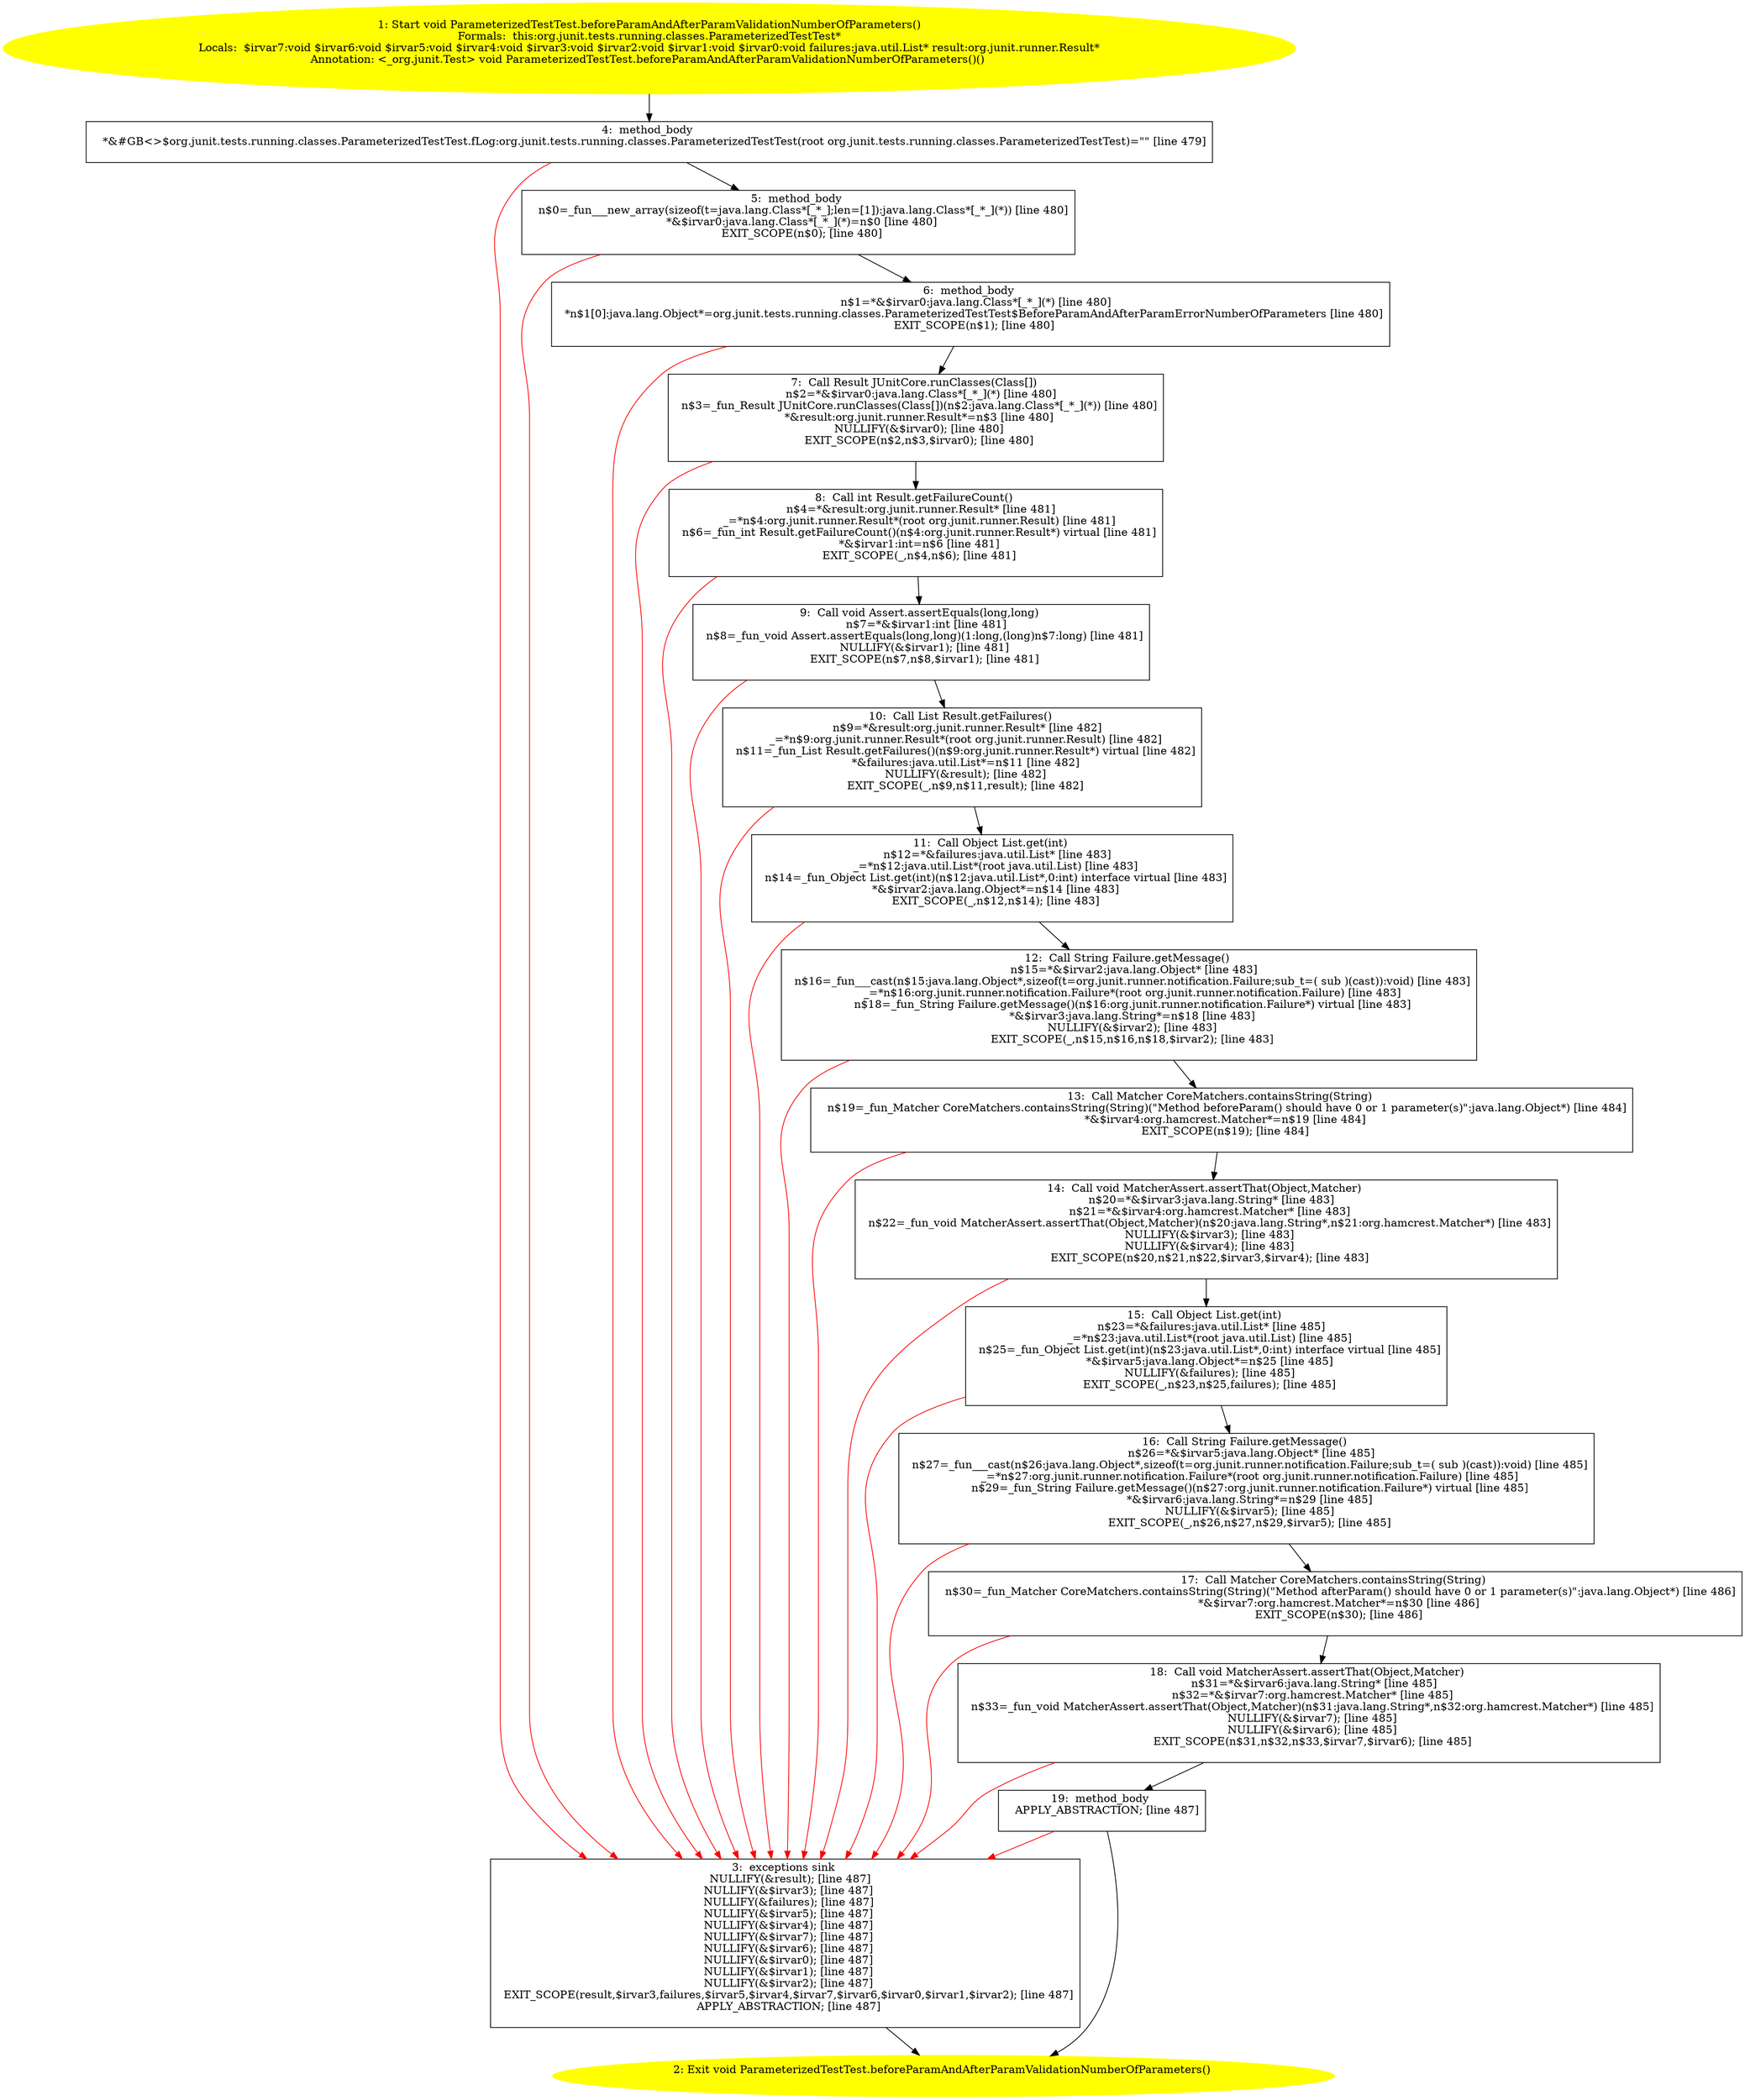 /* @generated */
digraph cfg {
"org.junit.tests.running.classes.ParameterizedTestTest.beforeParamAndAfterParamValidationNumberOfPara.cce24c92e5dc1cbcbe0140690dd11eb2_1" [label="1: Start void ParameterizedTestTest.beforeParamAndAfterParamValidationNumberOfParameters()\nFormals:  this:org.junit.tests.running.classes.ParameterizedTestTest*\nLocals:  $irvar7:void $irvar6:void $irvar5:void $irvar4:void $irvar3:void $irvar2:void $irvar1:void $irvar0:void failures:java.util.List* result:org.junit.runner.Result*\nAnnotation: <_org.junit.Test> void ParameterizedTestTest.beforeParamAndAfterParamValidationNumberOfParameters()() \n  " color=yellow style=filled]
	

	 "org.junit.tests.running.classes.ParameterizedTestTest.beforeParamAndAfterParamValidationNumberOfPara.cce24c92e5dc1cbcbe0140690dd11eb2_1" -> "org.junit.tests.running.classes.ParameterizedTestTest.beforeParamAndAfterParamValidationNumberOfPara.cce24c92e5dc1cbcbe0140690dd11eb2_4" ;
"org.junit.tests.running.classes.ParameterizedTestTest.beforeParamAndAfterParamValidationNumberOfPara.cce24c92e5dc1cbcbe0140690dd11eb2_2" [label="2: Exit void ParameterizedTestTest.beforeParamAndAfterParamValidationNumberOfParameters() \n  " color=yellow style=filled]
	

"org.junit.tests.running.classes.ParameterizedTestTest.beforeParamAndAfterParamValidationNumberOfPara.cce24c92e5dc1cbcbe0140690dd11eb2_3" [label="3:  exceptions sink \n   NULLIFY(&result); [line 487]\n  NULLIFY(&$irvar3); [line 487]\n  NULLIFY(&failures); [line 487]\n  NULLIFY(&$irvar5); [line 487]\n  NULLIFY(&$irvar4); [line 487]\n  NULLIFY(&$irvar7); [line 487]\n  NULLIFY(&$irvar6); [line 487]\n  NULLIFY(&$irvar0); [line 487]\n  NULLIFY(&$irvar1); [line 487]\n  NULLIFY(&$irvar2); [line 487]\n  EXIT_SCOPE(result,$irvar3,failures,$irvar5,$irvar4,$irvar7,$irvar6,$irvar0,$irvar1,$irvar2); [line 487]\n  APPLY_ABSTRACTION; [line 487]\n " shape="box"]
	

	 "org.junit.tests.running.classes.ParameterizedTestTest.beforeParamAndAfterParamValidationNumberOfPara.cce24c92e5dc1cbcbe0140690dd11eb2_3" -> "org.junit.tests.running.classes.ParameterizedTestTest.beforeParamAndAfterParamValidationNumberOfPara.cce24c92e5dc1cbcbe0140690dd11eb2_2" ;
"org.junit.tests.running.classes.ParameterizedTestTest.beforeParamAndAfterParamValidationNumberOfPara.cce24c92e5dc1cbcbe0140690dd11eb2_4" [label="4:  method_body \n   *&#GB<>$org.junit.tests.running.classes.ParameterizedTestTest.fLog:org.junit.tests.running.classes.ParameterizedTestTest(root org.junit.tests.running.classes.ParameterizedTestTest)=\"\" [line 479]\n " shape="box"]
	

	 "org.junit.tests.running.classes.ParameterizedTestTest.beforeParamAndAfterParamValidationNumberOfPara.cce24c92e5dc1cbcbe0140690dd11eb2_4" -> "org.junit.tests.running.classes.ParameterizedTestTest.beforeParamAndAfterParamValidationNumberOfPara.cce24c92e5dc1cbcbe0140690dd11eb2_5" ;
	 "org.junit.tests.running.classes.ParameterizedTestTest.beforeParamAndAfterParamValidationNumberOfPara.cce24c92e5dc1cbcbe0140690dd11eb2_4" -> "org.junit.tests.running.classes.ParameterizedTestTest.beforeParamAndAfterParamValidationNumberOfPara.cce24c92e5dc1cbcbe0140690dd11eb2_3" [color="red" ];
"org.junit.tests.running.classes.ParameterizedTestTest.beforeParamAndAfterParamValidationNumberOfPara.cce24c92e5dc1cbcbe0140690dd11eb2_5" [label="5:  method_body \n   n$0=_fun___new_array(sizeof(t=java.lang.Class*[_*_];len=[1]):java.lang.Class*[_*_](*)) [line 480]\n  *&$irvar0:java.lang.Class*[_*_](*)=n$0 [line 480]\n  EXIT_SCOPE(n$0); [line 480]\n " shape="box"]
	

	 "org.junit.tests.running.classes.ParameterizedTestTest.beforeParamAndAfterParamValidationNumberOfPara.cce24c92e5dc1cbcbe0140690dd11eb2_5" -> "org.junit.tests.running.classes.ParameterizedTestTest.beforeParamAndAfterParamValidationNumberOfPara.cce24c92e5dc1cbcbe0140690dd11eb2_6" ;
	 "org.junit.tests.running.classes.ParameterizedTestTest.beforeParamAndAfterParamValidationNumberOfPara.cce24c92e5dc1cbcbe0140690dd11eb2_5" -> "org.junit.tests.running.classes.ParameterizedTestTest.beforeParamAndAfterParamValidationNumberOfPara.cce24c92e5dc1cbcbe0140690dd11eb2_3" [color="red" ];
"org.junit.tests.running.classes.ParameterizedTestTest.beforeParamAndAfterParamValidationNumberOfPara.cce24c92e5dc1cbcbe0140690dd11eb2_6" [label="6:  method_body \n   n$1=*&$irvar0:java.lang.Class*[_*_](*) [line 480]\n  *n$1[0]:java.lang.Object*=org.junit.tests.running.classes.ParameterizedTestTest$BeforeParamAndAfterParamErrorNumberOfParameters [line 480]\n  EXIT_SCOPE(n$1); [line 480]\n " shape="box"]
	

	 "org.junit.tests.running.classes.ParameterizedTestTest.beforeParamAndAfterParamValidationNumberOfPara.cce24c92e5dc1cbcbe0140690dd11eb2_6" -> "org.junit.tests.running.classes.ParameterizedTestTest.beforeParamAndAfterParamValidationNumberOfPara.cce24c92e5dc1cbcbe0140690dd11eb2_7" ;
	 "org.junit.tests.running.classes.ParameterizedTestTest.beforeParamAndAfterParamValidationNumberOfPara.cce24c92e5dc1cbcbe0140690dd11eb2_6" -> "org.junit.tests.running.classes.ParameterizedTestTest.beforeParamAndAfterParamValidationNumberOfPara.cce24c92e5dc1cbcbe0140690dd11eb2_3" [color="red" ];
"org.junit.tests.running.classes.ParameterizedTestTest.beforeParamAndAfterParamValidationNumberOfPara.cce24c92e5dc1cbcbe0140690dd11eb2_7" [label="7:  Call Result JUnitCore.runClasses(Class[]) \n   n$2=*&$irvar0:java.lang.Class*[_*_](*) [line 480]\n  n$3=_fun_Result JUnitCore.runClasses(Class[])(n$2:java.lang.Class*[_*_](*)) [line 480]\n  *&result:org.junit.runner.Result*=n$3 [line 480]\n  NULLIFY(&$irvar0); [line 480]\n  EXIT_SCOPE(n$2,n$3,$irvar0); [line 480]\n " shape="box"]
	

	 "org.junit.tests.running.classes.ParameterizedTestTest.beforeParamAndAfterParamValidationNumberOfPara.cce24c92e5dc1cbcbe0140690dd11eb2_7" -> "org.junit.tests.running.classes.ParameterizedTestTest.beforeParamAndAfterParamValidationNumberOfPara.cce24c92e5dc1cbcbe0140690dd11eb2_8" ;
	 "org.junit.tests.running.classes.ParameterizedTestTest.beforeParamAndAfterParamValidationNumberOfPara.cce24c92e5dc1cbcbe0140690dd11eb2_7" -> "org.junit.tests.running.classes.ParameterizedTestTest.beforeParamAndAfterParamValidationNumberOfPara.cce24c92e5dc1cbcbe0140690dd11eb2_3" [color="red" ];
"org.junit.tests.running.classes.ParameterizedTestTest.beforeParamAndAfterParamValidationNumberOfPara.cce24c92e5dc1cbcbe0140690dd11eb2_8" [label="8:  Call int Result.getFailureCount() \n   n$4=*&result:org.junit.runner.Result* [line 481]\n  _=*n$4:org.junit.runner.Result*(root org.junit.runner.Result) [line 481]\n  n$6=_fun_int Result.getFailureCount()(n$4:org.junit.runner.Result*) virtual [line 481]\n  *&$irvar1:int=n$6 [line 481]\n  EXIT_SCOPE(_,n$4,n$6); [line 481]\n " shape="box"]
	

	 "org.junit.tests.running.classes.ParameterizedTestTest.beforeParamAndAfterParamValidationNumberOfPara.cce24c92e5dc1cbcbe0140690dd11eb2_8" -> "org.junit.tests.running.classes.ParameterizedTestTest.beforeParamAndAfterParamValidationNumberOfPara.cce24c92e5dc1cbcbe0140690dd11eb2_9" ;
	 "org.junit.tests.running.classes.ParameterizedTestTest.beforeParamAndAfterParamValidationNumberOfPara.cce24c92e5dc1cbcbe0140690dd11eb2_8" -> "org.junit.tests.running.classes.ParameterizedTestTest.beforeParamAndAfterParamValidationNumberOfPara.cce24c92e5dc1cbcbe0140690dd11eb2_3" [color="red" ];
"org.junit.tests.running.classes.ParameterizedTestTest.beforeParamAndAfterParamValidationNumberOfPara.cce24c92e5dc1cbcbe0140690dd11eb2_9" [label="9:  Call void Assert.assertEquals(long,long) \n   n$7=*&$irvar1:int [line 481]\n  n$8=_fun_void Assert.assertEquals(long,long)(1:long,(long)n$7:long) [line 481]\n  NULLIFY(&$irvar1); [line 481]\n  EXIT_SCOPE(n$7,n$8,$irvar1); [line 481]\n " shape="box"]
	

	 "org.junit.tests.running.classes.ParameterizedTestTest.beforeParamAndAfterParamValidationNumberOfPara.cce24c92e5dc1cbcbe0140690dd11eb2_9" -> "org.junit.tests.running.classes.ParameterizedTestTest.beforeParamAndAfterParamValidationNumberOfPara.cce24c92e5dc1cbcbe0140690dd11eb2_10" ;
	 "org.junit.tests.running.classes.ParameterizedTestTest.beforeParamAndAfterParamValidationNumberOfPara.cce24c92e5dc1cbcbe0140690dd11eb2_9" -> "org.junit.tests.running.classes.ParameterizedTestTest.beforeParamAndAfterParamValidationNumberOfPara.cce24c92e5dc1cbcbe0140690dd11eb2_3" [color="red" ];
"org.junit.tests.running.classes.ParameterizedTestTest.beforeParamAndAfterParamValidationNumberOfPara.cce24c92e5dc1cbcbe0140690dd11eb2_10" [label="10:  Call List Result.getFailures() \n   n$9=*&result:org.junit.runner.Result* [line 482]\n  _=*n$9:org.junit.runner.Result*(root org.junit.runner.Result) [line 482]\n  n$11=_fun_List Result.getFailures()(n$9:org.junit.runner.Result*) virtual [line 482]\n  *&failures:java.util.List*=n$11 [line 482]\n  NULLIFY(&result); [line 482]\n  EXIT_SCOPE(_,n$9,n$11,result); [line 482]\n " shape="box"]
	

	 "org.junit.tests.running.classes.ParameterizedTestTest.beforeParamAndAfterParamValidationNumberOfPara.cce24c92e5dc1cbcbe0140690dd11eb2_10" -> "org.junit.tests.running.classes.ParameterizedTestTest.beforeParamAndAfterParamValidationNumberOfPara.cce24c92e5dc1cbcbe0140690dd11eb2_11" ;
	 "org.junit.tests.running.classes.ParameterizedTestTest.beforeParamAndAfterParamValidationNumberOfPara.cce24c92e5dc1cbcbe0140690dd11eb2_10" -> "org.junit.tests.running.classes.ParameterizedTestTest.beforeParamAndAfterParamValidationNumberOfPara.cce24c92e5dc1cbcbe0140690dd11eb2_3" [color="red" ];
"org.junit.tests.running.classes.ParameterizedTestTest.beforeParamAndAfterParamValidationNumberOfPara.cce24c92e5dc1cbcbe0140690dd11eb2_11" [label="11:  Call Object List.get(int) \n   n$12=*&failures:java.util.List* [line 483]\n  _=*n$12:java.util.List*(root java.util.List) [line 483]\n  n$14=_fun_Object List.get(int)(n$12:java.util.List*,0:int) interface virtual [line 483]\n  *&$irvar2:java.lang.Object*=n$14 [line 483]\n  EXIT_SCOPE(_,n$12,n$14); [line 483]\n " shape="box"]
	

	 "org.junit.tests.running.classes.ParameterizedTestTest.beforeParamAndAfterParamValidationNumberOfPara.cce24c92e5dc1cbcbe0140690dd11eb2_11" -> "org.junit.tests.running.classes.ParameterizedTestTest.beforeParamAndAfterParamValidationNumberOfPara.cce24c92e5dc1cbcbe0140690dd11eb2_12" ;
	 "org.junit.tests.running.classes.ParameterizedTestTest.beforeParamAndAfterParamValidationNumberOfPara.cce24c92e5dc1cbcbe0140690dd11eb2_11" -> "org.junit.tests.running.classes.ParameterizedTestTest.beforeParamAndAfterParamValidationNumberOfPara.cce24c92e5dc1cbcbe0140690dd11eb2_3" [color="red" ];
"org.junit.tests.running.classes.ParameterizedTestTest.beforeParamAndAfterParamValidationNumberOfPara.cce24c92e5dc1cbcbe0140690dd11eb2_12" [label="12:  Call String Failure.getMessage() \n   n$15=*&$irvar2:java.lang.Object* [line 483]\n  n$16=_fun___cast(n$15:java.lang.Object*,sizeof(t=org.junit.runner.notification.Failure;sub_t=( sub )(cast)):void) [line 483]\n  _=*n$16:org.junit.runner.notification.Failure*(root org.junit.runner.notification.Failure) [line 483]\n  n$18=_fun_String Failure.getMessage()(n$16:org.junit.runner.notification.Failure*) virtual [line 483]\n  *&$irvar3:java.lang.String*=n$18 [line 483]\n  NULLIFY(&$irvar2); [line 483]\n  EXIT_SCOPE(_,n$15,n$16,n$18,$irvar2); [line 483]\n " shape="box"]
	

	 "org.junit.tests.running.classes.ParameterizedTestTest.beforeParamAndAfterParamValidationNumberOfPara.cce24c92e5dc1cbcbe0140690dd11eb2_12" -> "org.junit.tests.running.classes.ParameterizedTestTest.beforeParamAndAfterParamValidationNumberOfPara.cce24c92e5dc1cbcbe0140690dd11eb2_13" ;
	 "org.junit.tests.running.classes.ParameterizedTestTest.beforeParamAndAfterParamValidationNumberOfPara.cce24c92e5dc1cbcbe0140690dd11eb2_12" -> "org.junit.tests.running.classes.ParameterizedTestTest.beforeParamAndAfterParamValidationNumberOfPara.cce24c92e5dc1cbcbe0140690dd11eb2_3" [color="red" ];
"org.junit.tests.running.classes.ParameterizedTestTest.beforeParamAndAfterParamValidationNumberOfPara.cce24c92e5dc1cbcbe0140690dd11eb2_13" [label="13:  Call Matcher CoreMatchers.containsString(String) \n   n$19=_fun_Matcher CoreMatchers.containsString(String)(\"Method beforeParam() should have 0 or 1 parameter(s)\":java.lang.Object*) [line 484]\n  *&$irvar4:org.hamcrest.Matcher*=n$19 [line 484]\n  EXIT_SCOPE(n$19); [line 484]\n " shape="box"]
	

	 "org.junit.tests.running.classes.ParameterizedTestTest.beforeParamAndAfterParamValidationNumberOfPara.cce24c92e5dc1cbcbe0140690dd11eb2_13" -> "org.junit.tests.running.classes.ParameterizedTestTest.beforeParamAndAfterParamValidationNumberOfPara.cce24c92e5dc1cbcbe0140690dd11eb2_14" ;
	 "org.junit.tests.running.classes.ParameterizedTestTest.beforeParamAndAfterParamValidationNumberOfPara.cce24c92e5dc1cbcbe0140690dd11eb2_13" -> "org.junit.tests.running.classes.ParameterizedTestTest.beforeParamAndAfterParamValidationNumberOfPara.cce24c92e5dc1cbcbe0140690dd11eb2_3" [color="red" ];
"org.junit.tests.running.classes.ParameterizedTestTest.beforeParamAndAfterParamValidationNumberOfPara.cce24c92e5dc1cbcbe0140690dd11eb2_14" [label="14:  Call void MatcherAssert.assertThat(Object,Matcher) \n   n$20=*&$irvar3:java.lang.String* [line 483]\n  n$21=*&$irvar4:org.hamcrest.Matcher* [line 483]\n  n$22=_fun_void MatcherAssert.assertThat(Object,Matcher)(n$20:java.lang.String*,n$21:org.hamcrest.Matcher*) [line 483]\n  NULLIFY(&$irvar3); [line 483]\n  NULLIFY(&$irvar4); [line 483]\n  EXIT_SCOPE(n$20,n$21,n$22,$irvar3,$irvar4); [line 483]\n " shape="box"]
	

	 "org.junit.tests.running.classes.ParameterizedTestTest.beforeParamAndAfterParamValidationNumberOfPara.cce24c92e5dc1cbcbe0140690dd11eb2_14" -> "org.junit.tests.running.classes.ParameterizedTestTest.beforeParamAndAfterParamValidationNumberOfPara.cce24c92e5dc1cbcbe0140690dd11eb2_15" ;
	 "org.junit.tests.running.classes.ParameterizedTestTest.beforeParamAndAfterParamValidationNumberOfPara.cce24c92e5dc1cbcbe0140690dd11eb2_14" -> "org.junit.tests.running.classes.ParameterizedTestTest.beforeParamAndAfterParamValidationNumberOfPara.cce24c92e5dc1cbcbe0140690dd11eb2_3" [color="red" ];
"org.junit.tests.running.classes.ParameterizedTestTest.beforeParamAndAfterParamValidationNumberOfPara.cce24c92e5dc1cbcbe0140690dd11eb2_15" [label="15:  Call Object List.get(int) \n   n$23=*&failures:java.util.List* [line 485]\n  _=*n$23:java.util.List*(root java.util.List) [line 485]\n  n$25=_fun_Object List.get(int)(n$23:java.util.List*,0:int) interface virtual [line 485]\n  *&$irvar5:java.lang.Object*=n$25 [line 485]\n  NULLIFY(&failures); [line 485]\n  EXIT_SCOPE(_,n$23,n$25,failures); [line 485]\n " shape="box"]
	

	 "org.junit.tests.running.classes.ParameterizedTestTest.beforeParamAndAfterParamValidationNumberOfPara.cce24c92e5dc1cbcbe0140690dd11eb2_15" -> "org.junit.tests.running.classes.ParameterizedTestTest.beforeParamAndAfterParamValidationNumberOfPara.cce24c92e5dc1cbcbe0140690dd11eb2_16" ;
	 "org.junit.tests.running.classes.ParameterizedTestTest.beforeParamAndAfterParamValidationNumberOfPara.cce24c92e5dc1cbcbe0140690dd11eb2_15" -> "org.junit.tests.running.classes.ParameterizedTestTest.beforeParamAndAfterParamValidationNumberOfPara.cce24c92e5dc1cbcbe0140690dd11eb2_3" [color="red" ];
"org.junit.tests.running.classes.ParameterizedTestTest.beforeParamAndAfterParamValidationNumberOfPara.cce24c92e5dc1cbcbe0140690dd11eb2_16" [label="16:  Call String Failure.getMessage() \n   n$26=*&$irvar5:java.lang.Object* [line 485]\n  n$27=_fun___cast(n$26:java.lang.Object*,sizeof(t=org.junit.runner.notification.Failure;sub_t=( sub )(cast)):void) [line 485]\n  _=*n$27:org.junit.runner.notification.Failure*(root org.junit.runner.notification.Failure) [line 485]\n  n$29=_fun_String Failure.getMessage()(n$27:org.junit.runner.notification.Failure*) virtual [line 485]\n  *&$irvar6:java.lang.String*=n$29 [line 485]\n  NULLIFY(&$irvar5); [line 485]\n  EXIT_SCOPE(_,n$26,n$27,n$29,$irvar5); [line 485]\n " shape="box"]
	

	 "org.junit.tests.running.classes.ParameterizedTestTest.beforeParamAndAfterParamValidationNumberOfPara.cce24c92e5dc1cbcbe0140690dd11eb2_16" -> "org.junit.tests.running.classes.ParameterizedTestTest.beforeParamAndAfterParamValidationNumberOfPara.cce24c92e5dc1cbcbe0140690dd11eb2_17" ;
	 "org.junit.tests.running.classes.ParameterizedTestTest.beforeParamAndAfterParamValidationNumberOfPara.cce24c92e5dc1cbcbe0140690dd11eb2_16" -> "org.junit.tests.running.classes.ParameterizedTestTest.beforeParamAndAfterParamValidationNumberOfPara.cce24c92e5dc1cbcbe0140690dd11eb2_3" [color="red" ];
"org.junit.tests.running.classes.ParameterizedTestTest.beforeParamAndAfterParamValidationNumberOfPara.cce24c92e5dc1cbcbe0140690dd11eb2_17" [label="17:  Call Matcher CoreMatchers.containsString(String) \n   n$30=_fun_Matcher CoreMatchers.containsString(String)(\"Method afterParam() should have 0 or 1 parameter(s)\":java.lang.Object*) [line 486]\n  *&$irvar7:org.hamcrest.Matcher*=n$30 [line 486]\n  EXIT_SCOPE(n$30); [line 486]\n " shape="box"]
	

	 "org.junit.tests.running.classes.ParameterizedTestTest.beforeParamAndAfterParamValidationNumberOfPara.cce24c92e5dc1cbcbe0140690dd11eb2_17" -> "org.junit.tests.running.classes.ParameterizedTestTest.beforeParamAndAfterParamValidationNumberOfPara.cce24c92e5dc1cbcbe0140690dd11eb2_18" ;
	 "org.junit.tests.running.classes.ParameterizedTestTest.beforeParamAndAfterParamValidationNumberOfPara.cce24c92e5dc1cbcbe0140690dd11eb2_17" -> "org.junit.tests.running.classes.ParameterizedTestTest.beforeParamAndAfterParamValidationNumberOfPara.cce24c92e5dc1cbcbe0140690dd11eb2_3" [color="red" ];
"org.junit.tests.running.classes.ParameterizedTestTest.beforeParamAndAfterParamValidationNumberOfPara.cce24c92e5dc1cbcbe0140690dd11eb2_18" [label="18:  Call void MatcherAssert.assertThat(Object,Matcher) \n   n$31=*&$irvar6:java.lang.String* [line 485]\n  n$32=*&$irvar7:org.hamcrest.Matcher* [line 485]\n  n$33=_fun_void MatcherAssert.assertThat(Object,Matcher)(n$31:java.lang.String*,n$32:org.hamcrest.Matcher*) [line 485]\n  NULLIFY(&$irvar7); [line 485]\n  NULLIFY(&$irvar6); [line 485]\n  EXIT_SCOPE(n$31,n$32,n$33,$irvar7,$irvar6); [line 485]\n " shape="box"]
	

	 "org.junit.tests.running.classes.ParameterizedTestTest.beforeParamAndAfterParamValidationNumberOfPara.cce24c92e5dc1cbcbe0140690dd11eb2_18" -> "org.junit.tests.running.classes.ParameterizedTestTest.beforeParamAndAfterParamValidationNumberOfPara.cce24c92e5dc1cbcbe0140690dd11eb2_19" ;
	 "org.junit.tests.running.classes.ParameterizedTestTest.beforeParamAndAfterParamValidationNumberOfPara.cce24c92e5dc1cbcbe0140690dd11eb2_18" -> "org.junit.tests.running.classes.ParameterizedTestTest.beforeParamAndAfterParamValidationNumberOfPara.cce24c92e5dc1cbcbe0140690dd11eb2_3" [color="red" ];
"org.junit.tests.running.classes.ParameterizedTestTest.beforeParamAndAfterParamValidationNumberOfPara.cce24c92e5dc1cbcbe0140690dd11eb2_19" [label="19:  method_body \n   APPLY_ABSTRACTION; [line 487]\n " shape="box"]
	

	 "org.junit.tests.running.classes.ParameterizedTestTest.beforeParamAndAfterParamValidationNumberOfPara.cce24c92e5dc1cbcbe0140690dd11eb2_19" -> "org.junit.tests.running.classes.ParameterizedTestTest.beforeParamAndAfterParamValidationNumberOfPara.cce24c92e5dc1cbcbe0140690dd11eb2_2" ;
	 "org.junit.tests.running.classes.ParameterizedTestTest.beforeParamAndAfterParamValidationNumberOfPara.cce24c92e5dc1cbcbe0140690dd11eb2_19" -> "org.junit.tests.running.classes.ParameterizedTestTest.beforeParamAndAfterParamValidationNumberOfPara.cce24c92e5dc1cbcbe0140690dd11eb2_3" [color="red" ];
}
